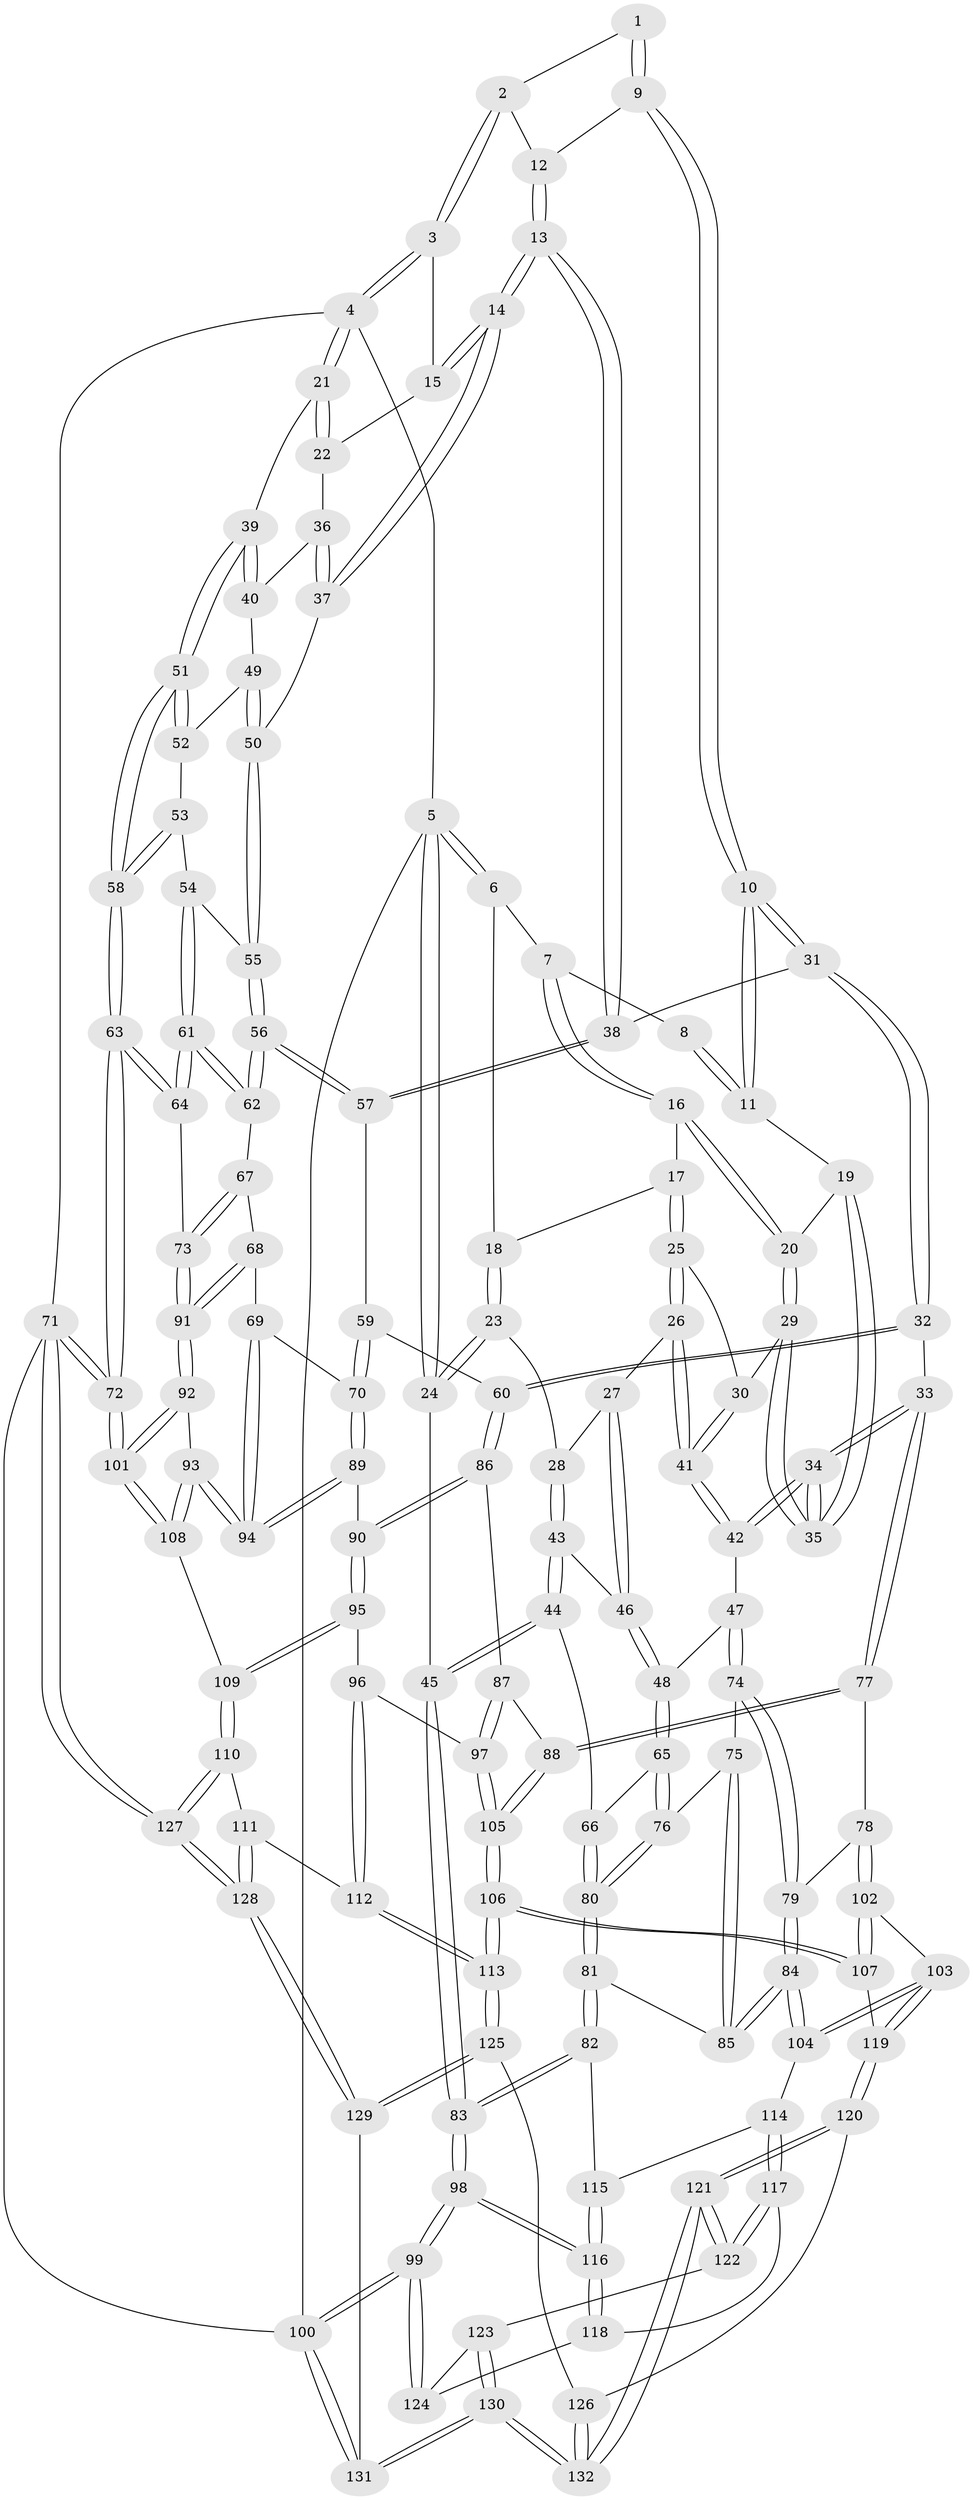 // Generated by graph-tools (version 1.1) at 2025/03/03/09/25 03:03:26]
// undirected, 132 vertices, 327 edges
graph export_dot {
graph [start="1"]
  node [color=gray90,style=filled];
  1 [pos="+0.6041768276191651+0"];
  2 [pos="+0.6582414561941926+0"];
  3 [pos="+0.943505700394577+0"];
  4 [pos="+1+0"];
  5 [pos="+0+0"];
  6 [pos="+0+0"];
  7 [pos="+0.3105613385095905+0"];
  8 [pos="+0.4784623488171616+0"];
  9 [pos="+0.5485627734110632+0.057839934013442285"];
  10 [pos="+0.5450549886610381+0.06666194421450701"];
  11 [pos="+0.5149982957705034+0.042600182815580145"];
  12 [pos="+0.6611767793285004+0"];
  13 [pos="+0.6888138207497694+0.17262108794641834"];
  14 [pos="+0.7235897792102681+0.16511869299754234"];
  15 [pos="+0.8331514334898423+0"];
  16 [pos="+0.3094116436099404+0"];
  17 [pos="+0.14052606221352346+0.04153757928694783"];
  18 [pos="+0.08103958001694836+0.02813647692267789"];
  19 [pos="+0.47503494631591703+0.04269865563155275"];
  20 [pos="+0.3325992912257465+0.005130937293844314"];
  21 [pos="+1+0"];
  22 [pos="+0.8848025842106568+0.0736119105447036"];
  23 [pos="+0.004693180079659306+0.12596938539496938"];
  24 [pos="+0+0.10859388316414596"];
  25 [pos="+0.16529547128445787+0.10304503480386615"];
  26 [pos="+0.1277100352889981+0.1418813339597036"];
  27 [pos="+0.09037495222204997+0.16366270682892434"];
  28 [pos="+0.06425840712796242+0.155659156211408"];
  29 [pos="+0.32503334578544346+0.06393865284893237"];
  30 [pos="+0.28233060260708776+0.09018091638421123"];
  31 [pos="+0.6068126169930526+0.2032222416981441"];
  32 [pos="+0.4971348350545621+0.29292212036464027"];
  33 [pos="+0.4919466916459281+0.29392707133187124"];
  34 [pos="+0.4767837735947608+0.2841191523096701"];
  35 [pos="+0.4712065956796019+0.2752805192150104"];
  36 [pos="+0.8749824224204004+0.11156906146412753"];
  37 [pos="+0.8222535924982053+0.1832724800723239"];
  38 [pos="+0.6860417015901826+0.1748723400743137"];
  39 [pos="+1+0"];
  40 [pos="+1+0.06685233744226021"];
  41 [pos="+0.2316774947599428+0.20461690028758323"];
  42 [pos="+0.22901594018333002+0.28866907236466893"];
  43 [pos="+0.01947621237743747+0.29680150614450307"];
  44 [pos="+0+0.325617134662462"];
  45 [pos="+0+0.3235454223670345"];
  46 [pos="+0.14536856673263462+0.29647214148803097"];
  47 [pos="+0.1817806370493798+0.31750068706339524"];
  48 [pos="+0.16937845646182048+0.3171573699892131"];
  49 [pos="+0.8677092211692394+0.19878992839798423"];
  50 [pos="+0.8475534564488172+0.19816166979245767"];
  51 [pos="+1+0.10640619648970455"];
  52 [pos="+0.9369563152653876+0.2396564566200138"];
  53 [pos="+0.9536727488077914+0.28514241476938107"];
  54 [pos="+0.9307895640268936+0.3340138297620577"];
  55 [pos="+0.866564446894046+0.3108108190798637"];
  56 [pos="+0.8151724999879871+0.36519618548461075"];
  57 [pos="+0.7771650311163817+0.35670877519821076"];
  58 [pos="+1+0.2790814830331042"];
  59 [pos="+0.7682363655988084+0.36573545404454466"];
  60 [pos="+0.6163116682152007+0.4058908206928726"];
  61 [pos="+0.9551360617098766+0.3832912625903171"];
  62 [pos="+0.8155923803250547+0.36586063993349754"];
  63 [pos="+1+0.4498633655428712"];
  64 [pos="+1+0.4487351047950581"];
  65 [pos="+0.15376407592951616+0.33720799936517815"];
  66 [pos="+0.03233902806703754+0.37808301426676627"];
  67 [pos="+0.815894987820963+0.3665702361190749"];
  68 [pos="+0.8098934770370462+0.48966986771194865"];
  69 [pos="+0.8095088043406766+0.48984432751536194"];
  70 [pos="+0.7348167558571574+0.488172944035663"];
  71 [pos="+1+1"];
  72 [pos="+1+0.8950083131468086"];
  73 [pos="+0.9417083488950504+0.47862413360376965"];
  74 [pos="+0.23514913027972148+0.41630886848759796"];
  75 [pos="+0.18445160167420607+0.46276314056884926"];
  76 [pos="+0.11307362512491385+0.4318661293074668"];
  77 [pos="+0.4213130853200181+0.4505558485967047"];
  78 [pos="+0.40290472335908784+0.4607652984813777"];
  79 [pos="+0.29796431658985173+0.46620716799128603"];
  80 [pos="+0.07442631955235741+0.47745894516857856"];
  81 [pos="+0.06538076092502657+0.4999574672533809"];
  82 [pos="+0+0.5440083560296034"];
  83 [pos="+0+0.5451732826842701"];
  84 [pos="+0.17815047141186924+0.6011702197029182"];
  85 [pos="+0.1670818026207151+0.586603975764677"];
  86 [pos="+0.6613096082702127+0.48356151830196376"];
  87 [pos="+0.5845910797072217+0.5385291390837005"];
  88 [pos="+0.4378215162091088+0.47492296702672016"];
  89 [pos="+0.6949789232027364+0.5041816929217694"];
  90 [pos="+0.6922540687810742+0.5047712643217986"];
  91 [pos="+0.9295581706474593+0.48961687916130864"];
  92 [pos="+0.919776915114728+0.5318762177797915"];
  93 [pos="+0.8286316035253285+0.6448307616367488"];
  94 [pos="+0.8131351418306735+0.6000276252678578"];
  95 [pos="+0.6865556676620448+0.5865962579396475"];
  96 [pos="+0.6303284987859286+0.6117950416946016"];
  97 [pos="+0.5654614719295308+0.6121411705158789"];
  98 [pos="+0+0.7616655355835388"];
  99 [pos="+0+0.8160598260603641"];
  100 [pos="+0+1"];
  101 [pos="+1+0.7595391301333961"];
  102 [pos="+0.369184212070358+0.5466918088281671"];
  103 [pos="+0.261101692035356+0.6947585601922222"];
  104 [pos="+0.18892857828545395+0.6692653072788558"];
  105 [pos="+0.5090402655288299+0.650375185569605"];
  106 [pos="+0.48711971720430247+0.7349448237348924"];
  107 [pos="+0.4501605236964276+0.7282908762488183"];
  108 [pos="+0.8129889051641852+0.7180747482125059"];
  109 [pos="+0.7832121997296027+0.729812635369622"];
  110 [pos="+0.7558264303001675+0.7591835509396632"];
  111 [pos="+0.7389230969957586+0.7698812663791978"];
  112 [pos="+0.643409877290951+0.7987479552685268"];
  113 [pos="+0.5612233953252229+0.8354923630861038"];
  114 [pos="+0.18603380643389872+0.671196002079698"];
  115 [pos="+0.14202269551943414+0.6688350887223333"];
  116 [pos="+0+0.7459473828288271"];
  117 [pos="+0.17308062304369376+0.6932877960672087"];
  118 [pos="+0.06739271272664486+0.7661067067758559"];
  119 [pos="+0.29339384229406434+0.7225114718724959"];
  120 [pos="+0.29049422455743923+0.7807649681690761"];
  121 [pos="+0.271869805347569+0.9395697778904789"];
  122 [pos="+0.15216072085380933+0.7905925717852451"];
  123 [pos="+0.09927953463360609+0.8837529224366989"];
  124 [pos="+0.05936532336800603+0.8614796014753268"];
  125 [pos="+0.5537174453568527+0.8679948540835182"];
  126 [pos="+0.45131459337337565+0.8988111718529207"];
  127 [pos="+1+1"];
  128 [pos="+0.8540893026578923+1"];
  129 [pos="+0.6352190839718648+1"];
  130 [pos="+0.1986985676852836+1"];
  131 [pos="+0.16733823764515496+1"];
  132 [pos="+0.27242162870074854+0.965409140277686"];
  1 -- 2;
  1 -- 9;
  1 -- 9;
  2 -- 3;
  2 -- 3;
  2 -- 12;
  3 -- 4;
  3 -- 4;
  3 -- 15;
  4 -- 5;
  4 -- 21;
  4 -- 21;
  4 -- 71;
  5 -- 6;
  5 -- 6;
  5 -- 24;
  5 -- 24;
  5 -- 100;
  6 -- 7;
  6 -- 18;
  7 -- 8;
  7 -- 16;
  7 -- 16;
  8 -- 11;
  8 -- 11;
  9 -- 10;
  9 -- 10;
  9 -- 12;
  10 -- 11;
  10 -- 11;
  10 -- 31;
  10 -- 31;
  11 -- 19;
  12 -- 13;
  12 -- 13;
  13 -- 14;
  13 -- 14;
  13 -- 38;
  13 -- 38;
  14 -- 15;
  14 -- 15;
  14 -- 37;
  14 -- 37;
  15 -- 22;
  16 -- 17;
  16 -- 20;
  16 -- 20;
  17 -- 18;
  17 -- 25;
  17 -- 25;
  18 -- 23;
  18 -- 23;
  19 -- 20;
  19 -- 35;
  19 -- 35;
  20 -- 29;
  20 -- 29;
  21 -- 22;
  21 -- 22;
  21 -- 39;
  22 -- 36;
  23 -- 24;
  23 -- 24;
  23 -- 28;
  24 -- 45;
  25 -- 26;
  25 -- 26;
  25 -- 30;
  26 -- 27;
  26 -- 41;
  26 -- 41;
  27 -- 28;
  27 -- 46;
  27 -- 46;
  28 -- 43;
  28 -- 43;
  29 -- 30;
  29 -- 35;
  29 -- 35;
  30 -- 41;
  30 -- 41;
  31 -- 32;
  31 -- 32;
  31 -- 38;
  32 -- 33;
  32 -- 60;
  32 -- 60;
  33 -- 34;
  33 -- 34;
  33 -- 77;
  33 -- 77;
  34 -- 35;
  34 -- 35;
  34 -- 42;
  34 -- 42;
  36 -- 37;
  36 -- 37;
  36 -- 40;
  37 -- 50;
  38 -- 57;
  38 -- 57;
  39 -- 40;
  39 -- 40;
  39 -- 51;
  39 -- 51;
  40 -- 49;
  41 -- 42;
  41 -- 42;
  42 -- 47;
  43 -- 44;
  43 -- 44;
  43 -- 46;
  44 -- 45;
  44 -- 45;
  44 -- 66;
  45 -- 83;
  45 -- 83;
  46 -- 48;
  46 -- 48;
  47 -- 48;
  47 -- 74;
  47 -- 74;
  48 -- 65;
  48 -- 65;
  49 -- 50;
  49 -- 50;
  49 -- 52;
  50 -- 55;
  50 -- 55;
  51 -- 52;
  51 -- 52;
  51 -- 58;
  51 -- 58;
  52 -- 53;
  53 -- 54;
  53 -- 58;
  53 -- 58;
  54 -- 55;
  54 -- 61;
  54 -- 61;
  55 -- 56;
  55 -- 56;
  56 -- 57;
  56 -- 57;
  56 -- 62;
  56 -- 62;
  57 -- 59;
  58 -- 63;
  58 -- 63;
  59 -- 60;
  59 -- 70;
  59 -- 70;
  60 -- 86;
  60 -- 86;
  61 -- 62;
  61 -- 62;
  61 -- 64;
  61 -- 64;
  62 -- 67;
  63 -- 64;
  63 -- 64;
  63 -- 72;
  63 -- 72;
  64 -- 73;
  65 -- 66;
  65 -- 76;
  65 -- 76;
  66 -- 80;
  66 -- 80;
  67 -- 68;
  67 -- 73;
  67 -- 73;
  68 -- 69;
  68 -- 91;
  68 -- 91;
  69 -- 70;
  69 -- 94;
  69 -- 94;
  70 -- 89;
  70 -- 89;
  71 -- 72;
  71 -- 72;
  71 -- 127;
  71 -- 127;
  71 -- 100;
  72 -- 101;
  72 -- 101;
  73 -- 91;
  73 -- 91;
  74 -- 75;
  74 -- 79;
  74 -- 79;
  75 -- 76;
  75 -- 85;
  75 -- 85;
  76 -- 80;
  76 -- 80;
  77 -- 78;
  77 -- 88;
  77 -- 88;
  78 -- 79;
  78 -- 102;
  78 -- 102;
  79 -- 84;
  79 -- 84;
  80 -- 81;
  80 -- 81;
  81 -- 82;
  81 -- 82;
  81 -- 85;
  82 -- 83;
  82 -- 83;
  82 -- 115;
  83 -- 98;
  83 -- 98;
  84 -- 85;
  84 -- 85;
  84 -- 104;
  84 -- 104;
  86 -- 87;
  86 -- 90;
  86 -- 90;
  87 -- 88;
  87 -- 97;
  87 -- 97;
  88 -- 105;
  88 -- 105;
  89 -- 90;
  89 -- 94;
  89 -- 94;
  90 -- 95;
  90 -- 95;
  91 -- 92;
  91 -- 92;
  92 -- 93;
  92 -- 101;
  92 -- 101;
  93 -- 94;
  93 -- 94;
  93 -- 108;
  93 -- 108;
  95 -- 96;
  95 -- 109;
  95 -- 109;
  96 -- 97;
  96 -- 112;
  96 -- 112;
  97 -- 105;
  97 -- 105;
  98 -- 99;
  98 -- 99;
  98 -- 116;
  98 -- 116;
  99 -- 100;
  99 -- 100;
  99 -- 124;
  99 -- 124;
  100 -- 131;
  100 -- 131;
  101 -- 108;
  101 -- 108;
  102 -- 103;
  102 -- 107;
  102 -- 107;
  103 -- 104;
  103 -- 104;
  103 -- 119;
  103 -- 119;
  104 -- 114;
  105 -- 106;
  105 -- 106;
  106 -- 107;
  106 -- 107;
  106 -- 113;
  106 -- 113;
  107 -- 119;
  108 -- 109;
  109 -- 110;
  109 -- 110;
  110 -- 111;
  110 -- 127;
  110 -- 127;
  111 -- 112;
  111 -- 128;
  111 -- 128;
  112 -- 113;
  112 -- 113;
  113 -- 125;
  113 -- 125;
  114 -- 115;
  114 -- 117;
  114 -- 117;
  115 -- 116;
  115 -- 116;
  116 -- 118;
  116 -- 118;
  117 -- 118;
  117 -- 122;
  117 -- 122;
  118 -- 124;
  119 -- 120;
  119 -- 120;
  120 -- 121;
  120 -- 121;
  120 -- 126;
  121 -- 122;
  121 -- 122;
  121 -- 132;
  121 -- 132;
  122 -- 123;
  123 -- 124;
  123 -- 130;
  123 -- 130;
  125 -- 126;
  125 -- 129;
  125 -- 129;
  126 -- 132;
  126 -- 132;
  127 -- 128;
  127 -- 128;
  128 -- 129;
  128 -- 129;
  129 -- 131;
  130 -- 131;
  130 -- 131;
  130 -- 132;
  130 -- 132;
}
